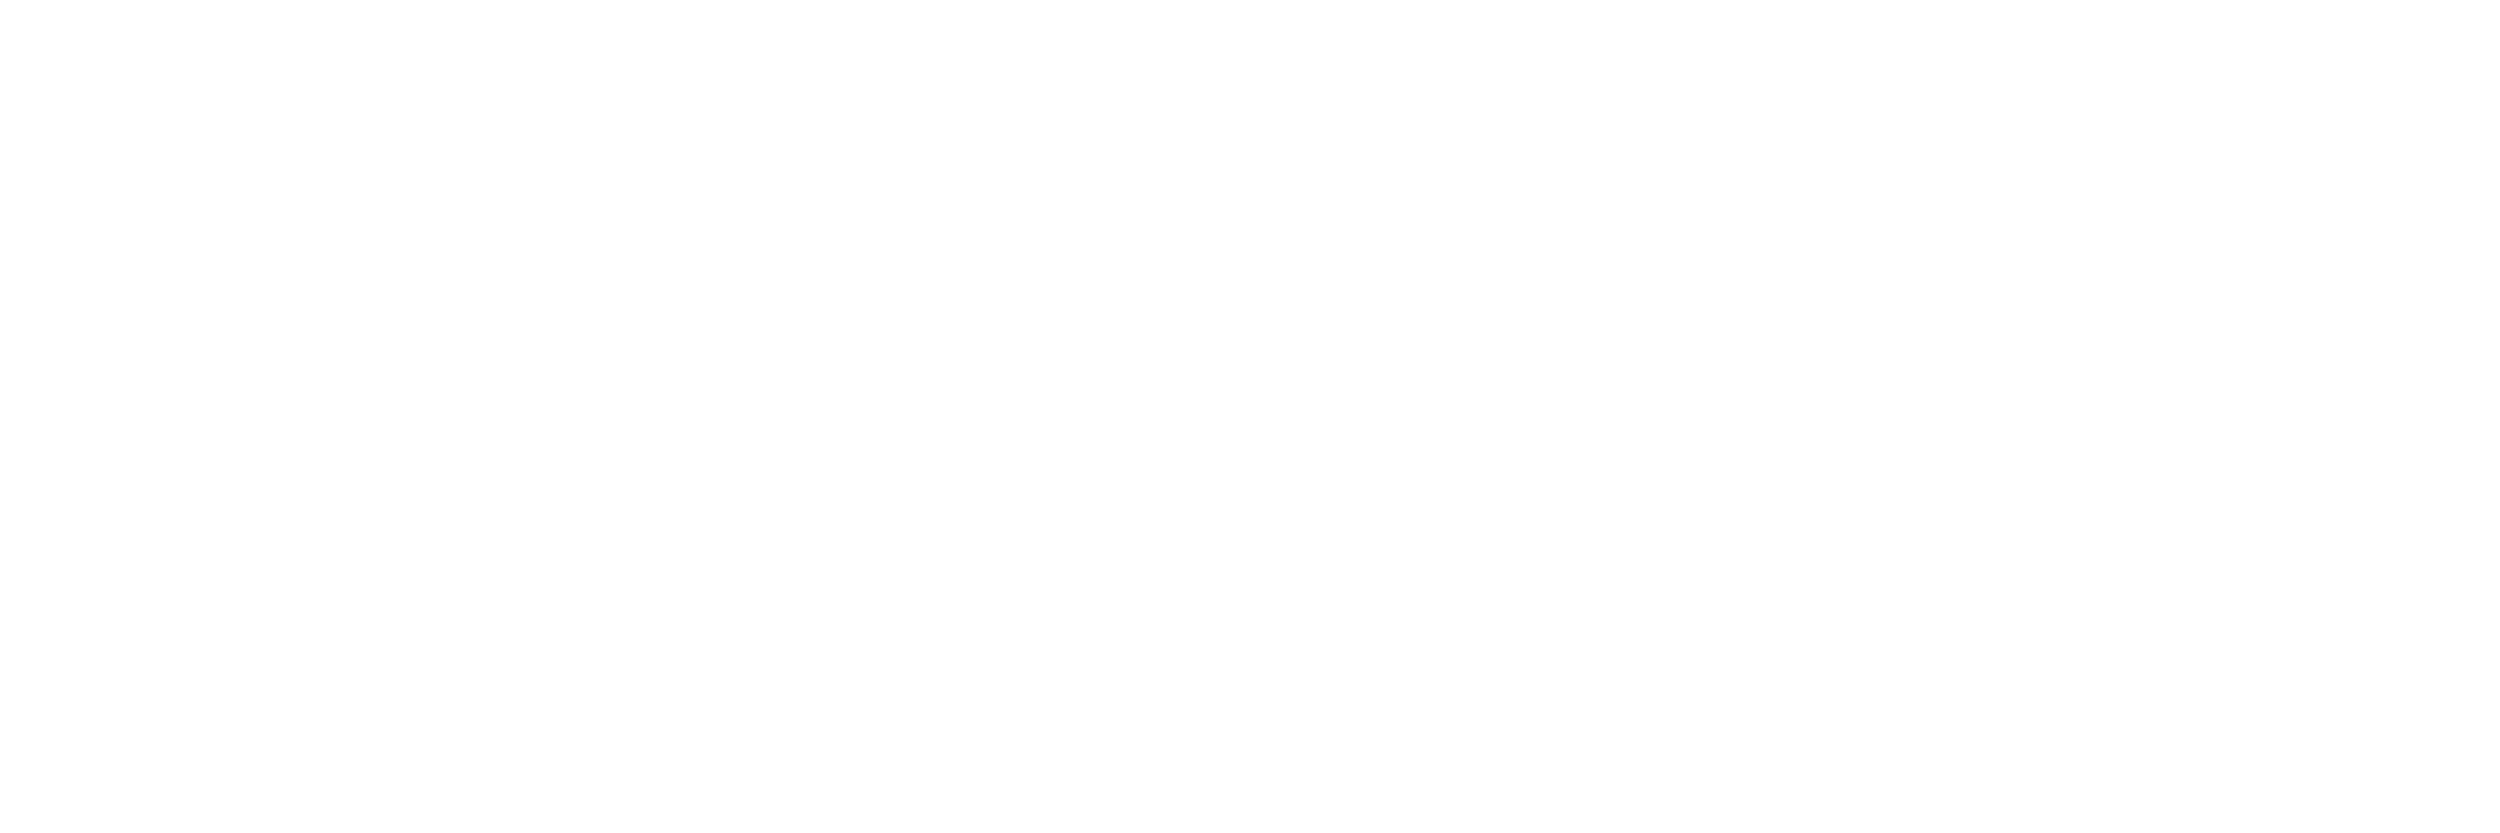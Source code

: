 digraph DocTIC {
    rankdir=LR;
    bgcolor=transparent;
    node [shape=record, fontsize=10, fontcolor=white, color=white];
    edge [color=white, fontcolor=white];

    Usuario [label="{👤 Usuario|ID_usuario (PK) \lNombre \lApellido \lCorreo_electrónico \lNombre_de_usuario \lContraseña \lCiudad_de_origen \lDepartamento_de_origen \lPregunta_secreta \lRespuesta_secreta}"];
    Contraseña [label="{🔐 Contraseña|ID_contraseña (PK)\lContraseña \lFecha_de_creación \lEstado}"];
    Documento [label="{📄 Documento|ID_documento (PK) \lNombre_del_documento \lDescripción \lFecha_de_publicación \lURL \lVisibilidad}"];
    Autor [label="{✍️ Autor|ID_autor (PK) \lNombre \lApellido}"];
    Categoria [label="{📂 Categoría|ID_categoria (PK) \lNombre_de_categoria}"];
    Valoracion [label="{⭐ Valoración|ID_valoración (PK) \lValor (1-5 estrellas) \lFecha_de_valoración}"];
    Comentario [label="{💬 Comentario|ID_comentario (PK) \lTexto_del_comentario \lFecha_de_publicación}"];
    Respuesta [label="{🔁 Respuesta|ID_respuesta (PK) \lTexto_de_la_respuesta \lFecha_de_publicación}"];
    Historial [label="{🕒 Historial_de_visualización|ID_historial (PK) \lFecha_de_visualización}"];

    // Relaciones
    Usuario -> Contraseña [label="1:N Usa \n🔐", fontsize=10];
    Usuario -> Documento [label="1:N Publica \n📄", fontsize=10];
    Usuario -> Valoracion [label="N:M Valora \n⭐", fontsize=10];
    Usuario -> Comentario [label="1:N Comenta \n💬", fontsize=10];
    Usuario -> Historial [label="1:N Visualiza \n🕒", fontsize=10];
    
    Documento -> Autor [label="N:M Escrito por \n✍️", fontsize=10];
    Documento -> Categoria [label="N:1 Pertenece a \n📂", fontsize=10];
    Documento -> Valoracion [label="1:N Valoraciones \n⭐", fontsize=10];
    Documento -> Comentario [label="1:N Comentarios \n💬", fontsize=10];
    Documento -> Historial [label="1:N Visto por \n🕒", fontsize=10];
    
    Comentario -> Respuesta [label="1:N Tiene \n🔁", fontsize=10];
    Comentario -> Usuario [label="N:1 Hecho por \n👤", fontsize=10];
    Respuesta -> Usuario [label="N:1 Respondido por \n👤", fontsize=10];
}
